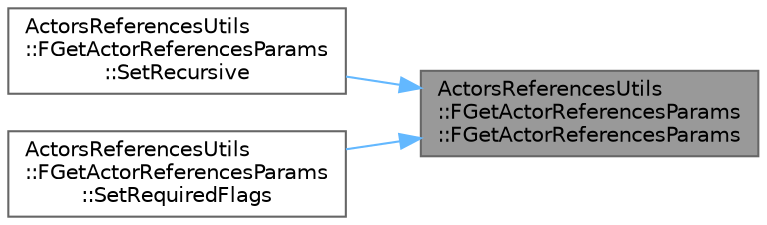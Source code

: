 digraph "ActorsReferencesUtils::FGetActorReferencesParams::FGetActorReferencesParams"
{
 // INTERACTIVE_SVG=YES
 // LATEX_PDF_SIZE
  bgcolor="transparent";
  edge [fontname=Helvetica,fontsize=10,labelfontname=Helvetica,labelfontsize=10];
  node [fontname=Helvetica,fontsize=10,shape=box,height=0.2,width=0.4];
  rankdir="RL";
  Node1 [id="Node000001",label="ActorsReferencesUtils\l::FGetActorReferencesParams\l::FGetActorReferencesParams",height=0.2,width=0.4,color="gray40", fillcolor="grey60", style="filled", fontcolor="black",tooltip=" "];
  Node1 -> Node2 [id="edge1_Node000001_Node000002",dir="back",color="steelblue1",style="solid",tooltip=" "];
  Node2 [id="Node000002",label="ActorsReferencesUtils\l::FGetActorReferencesParams\l::SetRecursive",height=0.2,width=0.4,color="grey40", fillcolor="white", style="filled",URL="$d3/d5e/structActorsReferencesUtils_1_1FGetActorReferencesParams.html#a0c8e67ae9a3dbb551751b79daad9325e",tooltip=" "];
  Node1 -> Node3 [id="edge2_Node000001_Node000003",dir="back",color="steelblue1",style="solid",tooltip=" "];
  Node3 [id="Node000003",label="ActorsReferencesUtils\l::FGetActorReferencesParams\l::SetRequiredFlags",height=0.2,width=0.4,color="grey40", fillcolor="white", style="filled",URL="$d3/d5e/structActorsReferencesUtils_1_1FGetActorReferencesParams.html#a9c881efe95cc0a0582f1e0e8246b90f7",tooltip=" "];
}
